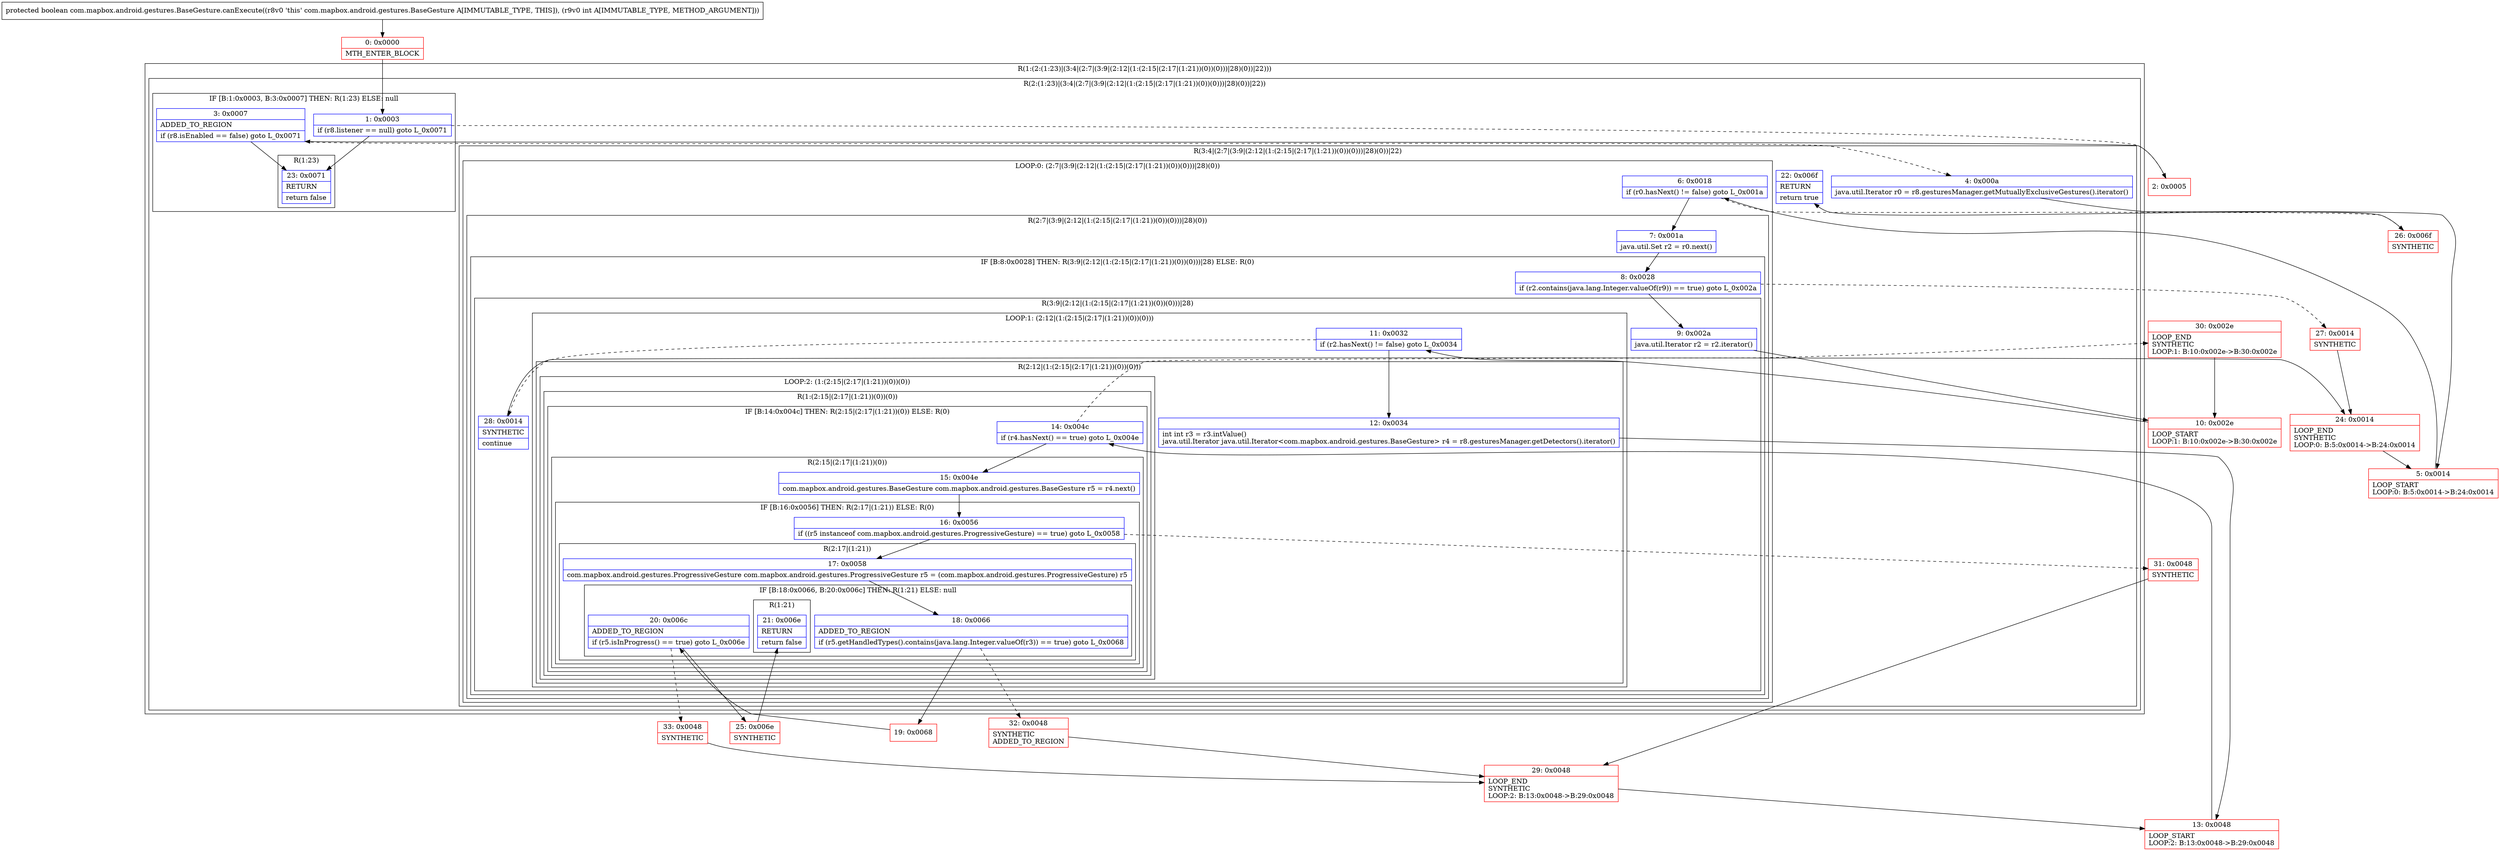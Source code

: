 digraph "CFG forcom.mapbox.android.gestures.BaseGesture.canExecute(I)Z" {
subgraph cluster_Region_1786811362 {
label = "R(1:(2:(1:23)|(3:4|(2:7|(3:9|(2:12|(1:(2:15|(2:17|(1:21))(0))(0)))|28)(0))|22)))";
node [shape=record,color=blue];
subgraph cluster_Region_1716237864 {
label = "R(2:(1:23)|(3:4|(2:7|(3:9|(2:12|(1:(2:15|(2:17|(1:21))(0))(0)))|28)(0))|22))";
node [shape=record,color=blue];
subgraph cluster_IfRegion_527726253 {
label = "IF [B:1:0x0003, B:3:0x0007] THEN: R(1:23) ELSE: null";
node [shape=record,color=blue];
Node_1 [shape=record,label="{1\:\ 0x0003|if (r8.listener == null) goto L_0x0071\l}"];
Node_3 [shape=record,label="{3\:\ 0x0007|ADDED_TO_REGION\l|if (r8.isEnabled == false) goto L_0x0071\l}"];
subgraph cluster_Region_1145893090 {
label = "R(1:23)";
node [shape=record,color=blue];
Node_23 [shape=record,label="{23\:\ 0x0071|RETURN\l|return false\l}"];
}
}
subgraph cluster_Region_708670474 {
label = "R(3:4|(2:7|(3:9|(2:12|(1:(2:15|(2:17|(1:21))(0))(0)))|28)(0))|22)";
node [shape=record,color=blue];
Node_4 [shape=record,label="{4\:\ 0x000a|java.util.Iterator r0 = r8.gesturesManager.getMutuallyExclusiveGestures().iterator()\l}"];
subgraph cluster_LoopRegion_301755795 {
label = "LOOP:0: (2:7|(3:9|(2:12|(1:(2:15|(2:17|(1:21))(0))(0)))|28)(0))";
node [shape=record,color=blue];
Node_6 [shape=record,label="{6\:\ 0x0018|if (r0.hasNext() != false) goto L_0x001a\l}"];
subgraph cluster_Region_755081247 {
label = "R(2:7|(3:9|(2:12|(1:(2:15|(2:17|(1:21))(0))(0)))|28)(0))";
node [shape=record,color=blue];
Node_7 [shape=record,label="{7\:\ 0x001a|java.util.Set r2 = r0.next()\l}"];
subgraph cluster_IfRegion_241802941 {
label = "IF [B:8:0x0028] THEN: R(3:9|(2:12|(1:(2:15|(2:17|(1:21))(0))(0)))|28) ELSE: R(0)";
node [shape=record,color=blue];
Node_8 [shape=record,label="{8\:\ 0x0028|if (r2.contains(java.lang.Integer.valueOf(r9)) == true) goto L_0x002a\l}"];
subgraph cluster_Region_1337271902 {
label = "R(3:9|(2:12|(1:(2:15|(2:17|(1:21))(0))(0)))|28)";
node [shape=record,color=blue];
Node_9 [shape=record,label="{9\:\ 0x002a|java.util.Iterator r2 = r2.iterator()\l}"];
subgraph cluster_LoopRegion_1029130958 {
label = "LOOP:1: (2:12|(1:(2:15|(2:17|(1:21))(0))(0)))";
node [shape=record,color=blue];
Node_11 [shape=record,label="{11\:\ 0x0032|if (r2.hasNext() != false) goto L_0x0034\l}"];
subgraph cluster_Region_1640386614 {
label = "R(2:12|(1:(2:15|(2:17|(1:21))(0))(0)))";
node [shape=record,color=blue];
Node_12 [shape=record,label="{12\:\ 0x0034|int int r3 = r3.intValue()\ljava.util.Iterator java.util.Iterator\<com.mapbox.android.gestures.BaseGesture\> r4 = r8.gesturesManager.getDetectors().iterator()\l}"];
subgraph cluster_LoopRegion_502666275 {
label = "LOOP:2: (1:(2:15|(2:17|(1:21))(0))(0))";
node [shape=record,color=blue];
subgraph cluster_Region_1596517718 {
label = "R(1:(2:15|(2:17|(1:21))(0))(0))";
node [shape=record,color=blue];
subgraph cluster_IfRegion_1444878450 {
label = "IF [B:14:0x004c] THEN: R(2:15|(2:17|(1:21))(0)) ELSE: R(0)";
node [shape=record,color=blue];
Node_14 [shape=record,label="{14\:\ 0x004c|if (r4.hasNext() == true) goto L_0x004e\l}"];
subgraph cluster_Region_1750677836 {
label = "R(2:15|(2:17|(1:21))(0))";
node [shape=record,color=blue];
Node_15 [shape=record,label="{15\:\ 0x004e|com.mapbox.android.gestures.BaseGesture com.mapbox.android.gestures.BaseGesture r5 = r4.next()\l}"];
subgraph cluster_IfRegion_1003324305 {
label = "IF [B:16:0x0056] THEN: R(2:17|(1:21)) ELSE: R(0)";
node [shape=record,color=blue];
Node_16 [shape=record,label="{16\:\ 0x0056|if ((r5 instanceof com.mapbox.android.gestures.ProgressiveGesture) == true) goto L_0x0058\l}"];
subgraph cluster_Region_127454031 {
label = "R(2:17|(1:21))";
node [shape=record,color=blue];
Node_17 [shape=record,label="{17\:\ 0x0058|com.mapbox.android.gestures.ProgressiveGesture com.mapbox.android.gestures.ProgressiveGesture r5 = (com.mapbox.android.gestures.ProgressiveGesture) r5\l}"];
subgraph cluster_IfRegion_1905896961 {
label = "IF [B:18:0x0066, B:20:0x006c] THEN: R(1:21) ELSE: null";
node [shape=record,color=blue];
Node_18 [shape=record,label="{18\:\ 0x0066|ADDED_TO_REGION\l|if (r5.getHandledTypes().contains(java.lang.Integer.valueOf(r3)) == true) goto L_0x0068\l}"];
Node_20 [shape=record,label="{20\:\ 0x006c|ADDED_TO_REGION\l|if (r5.isInProgress() == true) goto L_0x006e\l}"];
subgraph cluster_Region_961128251 {
label = "R(1:21)";
node [shape=record,color=blue];
Node_21 [shape=record,label="{21\:\ 0x006e|RETURN\l|return false\l}"];
}
}
}
subgraph cluster_Region_1053793254 {
label = "R(0)";
node [shape=record,color=blue];
}
}
}
subgraph cluster_Region_330684176 {
label = "R(0)";
node [shape=record,color=blue];
}
}
}
}
}
}
Node_28 [shape=record,label="{28\:\ 0x0014|SYNTHETIC\l|continue\l}"];
}
subgraph cluster_Region_191879789 {
label = "R(0)";
node [shape=record,color=blue];
}
}
}
}
Node_22 [shape=record,label="{22\:\ 0x006f|RETURN\l|return true\l}"];
}
}
}
Node_0 [shape=record,color=red,label="{0\:\ 0x0000|MTH_ENTER_BLOCK\l}"];
Node_2 [shape=record,color=red,label="{2\:\ 0x0005}"];
Node_5 [shape=record,color=red,label="{5\:\ 0x0014|LOOP_START\lLOOP:0: B:5:0x0014\-\>B:24:0x0014\l}"];
Node_10 [shape=record,color=red,label="{10\:\ 0x002e|LOOP_START\lLOOP:1: B:10:0x002e\-\>B:30:0x002e\l}"];
Node_13 [shape=record,color=red,label="{13\:\ 0x0048|LOOP_START\lLOOP:2: B:13:0x0048\-\>B:29:0x0048\l}"];
Node_19 [shape=record,color=red,label="{19\:\ 0x0068}"];
Node_24 [shape=record,color=red,label="{24\:\ 0x0014|LOOP_END\lSYNTHETIC\lLOOP:0: B:5:0x0014\-\>B:24:0x0014\l}"];
Node_25 [shape=record,color=red,label="{25\:\ 0x006e|SYNTHETIC\l}"];
Node_26 [shape=record,color=red,label="{26\:\ 0x006f|SYNTHETIC\l}"];
Node_27 [shape=record,color=red,label="{27\:\ 0x0014|SYNTHETIC\l}"];
Node_29 [shape=record,color=red,label="{29\:\ 0x0048|LOOP_END\lSYNTHETIC\lLOOP:2: B:13:0x0048\-\>B:29:0x0048\l}"];
Node_30 [shape=record,color=red,label="{30\:\ 0x002e|LOOP_END\lSYNTHETIC\lLOOP:1: B:10:0x002e\-\>B:30:0x002e\l}"];
Node_31 [shape=record,color=red,label="{31\:\ 0x0048|SYNTHETIC\l}"];
Node_32 [shape=record,color=red,label="{32\:\ 0x0048|SYNTHETIC\lADDED_TO_REGION\l}"];
Node_33 [shape=record,color=red,label="{33\:\ 0x0048|SYNTHETIC\l}"];
MethodNode[shape=record,label="{protected boolean com.mapbox.android.gestures.BaseGesture.canExecute((r8v0 'this' com.mapbox.android.gestures.BaseGesture A[IMMUTABLE_TYPE, THIS]), (r9v0 int A[IMMUTABLE_TYPE, METHOD_ARGUMENT])) }"];
MethodNode -> Node_0;
Node_1 -> Node_2[style=dashed];
Node_1 -> Node_23;
Node_3 -> Node_4[style=dashed];
Node_3 -> Node_23;
Node_4 -> Node_5;
Node_6 -> Node_7;
Node_6 -> Node_26[style=dashed];
Node_7 -> Node_8;
Node_8 -> Node_9;
Node_8 -> Node_27[style=dashed];
Node_9 -> Node_10;
Node_11 -> Node_12;
Node_11 -> Node_28[style=dashed];
Node_12 -> Node_13;
Node_14 -> Node_15;
Node_14 -> Node_30[style=dashed];
Node_15 -> Node_16;
Node_16 -> Node_17;
Node_16 -> Node_31[style=dashed];
Node_17 -> Node_18;
Node_18 -> Node_19;
Node_18 -> Node_32[style=dashed];
Node_20 -> Node_25;
Node_20 -> Node_33[style=dashed];
Node_28 -> Node_24;
Node_0 -> Node_1;
Node_2 -> Node_3;
Node_5 -> Node_6;
Node_10 -> Node_11;
Node_13 -> Node_14;
Node_19 -> Node_20;
Node_24 -> Node_5;
Node_25 -> Node_21;
Node_26 -> Node_22;
Node_27 -> Node_24;
Node_29 -> Node_13;
Node_30 -> Node_10;
Node_31 -> Node_29;
Node_32 -> Node_29;
Node_33 -> Node_29;
}

